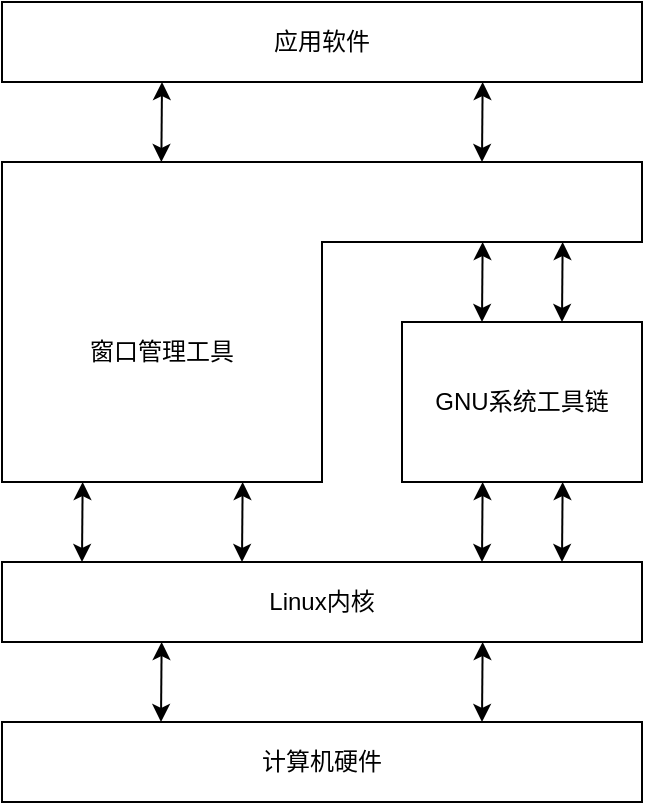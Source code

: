 <mxfile>
    <diagram id="hAubGff4W-hVUBN8K-An" name="第 1 页">
        <mxGraphModel dx="592" dy="531" grid="1" gridSize="10" guides="1" tooltips="1" connect="1" arrows="1" fold="1" page="1" pageScale="1" pageWidth="827" pageHeight="1169" math="0" shadow="0">
            <root>
                <mxCell id="0"/>
                <mxCell id="1" parent="0"/>
                <mxCell id="8" value="" style="shape=corner;whiteSpace=wrap;html=1;dx=160;dy=40;" parent="1" vertex="1">
                    <mxGeometry x="200" y="280" width="320" height="160" as="geometry"/>
                </mxCell>
                <mxCell id="9" value="应用软件" style="rounded=0;whiteSpace=wrap;html=1;" parent="1" vertex="1">
                    <mxGeometry x="200" y="200" width="320" height="40" as="geometry"/>
                </mxCell>
                <mxCell id="10" value="GNU系统工具链" style="rounded=0;whiteSpace=wrap;html=1;" parent="1" vertex="1">
                    <mxGeometry x="400" y="360" width="120" height="80" as="geometry"/>
                </mxCell>
                <mxCell id="11" value="Linux内核" style="rounded=0;whiteSpace=wrap;html=1;" parent="1" vertex="1">
                    <mxGeometry x="200" y="480" width="320" height="40" as="geometry"/>
                </mxCell>
                <mxCell id="12" value="计算机硬件" style="rounded=0;whiteSpace=wrap;html=1;" parent="1" vertex="1">
                    <mxGeometry x="200" y="560" width="320" height="40" as="geometry"/>
                </mxCell>
                <mxCell id="13" value="窗口管理工具" style="text;html=1;strokeColor=none;fillColor=none;align=center;verticalAlign=middle;whiteSpace=wrap;rounded=0;" parent="1" vertex="1">
                    <mxGeometry x="200" y="360" width="160" height="30" as="geometry"/>
                </mxCell>
                <mxCell id="18" value="" style="endArrow=classic;startArrow=classic;html=1;rounded=0;entryX=0.25;entryY=1;entryDx=0;entryDy=0;exitX=0.249;exitY=0;exitDx=0;exitDy=0;exitPerimeter=0;" parent="1" source="8" target="9" edge="1">
                    <mxGeometry width="50" height="50" relative="1" as="geometry">
                        <mxPoint x="70" y="320" as="sourcePoint"/>
                        <mxPoint x="120" y="270" as="targetPoint"/>
                    </mxGeometry>
                </mxCell>
                <mxCell id="20" value="" style="endArrow=classic;startArrow=classic;html=1;rounded=0;entryX=0.25;entryY=1;entryDx=0;entryDy=0;exitX=0.249;exitY=0;exitDx=0;exitDy=0;exitPerimeter=0;" parent="1" edge="1">
                    <mxGeometry width="50" height="50" relative="1" as="geometry">
                        <mxPoint x="440.0" y="280" as="sourcePoint"/>
                        <mxPoint x="440.32" y="240" as="targetPoint"/>
                    </mxGeometry>
                </mxCell>
                <mxCell id="21" value="" style="endArrow=classic;startArrow=classic;html=1;rounded=0;entryX=0.25;entryY=1;entryDx=0;entryDy=0;exitX=0.249;exitY=0;exitDx=0;exitDy=0;exitPerimeter=0;" parent="1" edge="1">
                    <mxGeometry width="50" height="50" relative="1" as="geometry">
                        <mxPoint x="440.0" y="360" as="sourcePoint"/>
                        <mxPoint x="440.32" y="320" as="targetPoint"/>
                    </mxGeometry>
                </mxCell>
                <mxCell id="22" value="" style="endArrow=classic;startArrow=classic;html=1;rounded=0;entryX=0.25;entryY=1;entryDx=0;entryDy=0;exitX=0.249;exitY=0;exitDx=0;exitDy=0;exitPerimeter=0;" parent="1" edge="1">
                    <mxGeometry width="50" height="50" relative="1" as="geometry">
                        <mxPoint x="480.0" y="360" as="sourcePoint"/>
                        <mxPoint x="480.32" y="320" as="targetPoint"/>
                    </mxGeometry>
                </mxCell>
                <mxCell id="23" value="" style="endArrow=classic;startArrow=classic;html=1;rounded=0;entryX=0.25;entryY=1;entryDx=0;entryDy=0;exitX=0.249;exitY=0;exitDx=0;exitDy=0;exitPerimeter=0;" parent="1" edge="1">
                    <mxGeometry width="50" height="50" relative="1" as="geometry">
                        <mxPoint x="440.0" y="480" as="sourcePoint"/>
                        <mxPoint x="440.32" y="440" as="targetPoint"/>
                    </mxGeometry>
                </mxCell>
                <mxCell id="24" value="" style="endArrow=classic;startArrow=classic;html=1;rounded=0;entryX=0.25;entryY=1;entryDx=0;entryDy=0;exitX=0.249;exitY=0;exitDx=0;exitDy=0;exitPerimeter=0;" parent="1" edge="1">
                    <mxGeometry width="50" height="50" relative="1" as="geometry">
                        <mxPoint x="320" y="480" as="sourcePoint"/>
                        <mxPoint x="320.32" y="440" as="targetPoint"/>
                    </mxGeometry>
                </mxCell>
                <mxCell id="25" value="" style="endArrow=classic;startArrow=classic;html=1;rounded=0;entryX=0.25;entryY=1;entryDx=0;entryDy=0;exitX=0.249;exitY=0;exitDx=0;exitDy=0;exitPerimeter=0;" parent="1" edge="1">
                    <mxGeometry width="50" height="50" relative="1" as="geometry">
                        <mxPoint x="480" y="480" as="sourcePoint"/>
                        <mxPoint x="480.32" y="440" as="targetPoint"/>
                    </mxGeometry>
                </mxCell>
                <mxCell id="26" value="" style="endArrow=classic;startArrow=classic;html=1;rounded=0;entryX=0.25;entryY=1;entryDx=0;entryDy=0;exitX=0.249;exitY=0;exitDx=0;exitDy=0;exitPerimeter=0;" parent="1" edge="1">
                    <mxGeometry width="50" height="50" relative="1" as="geometry">
                        <mxPoint x="240" y="480" as="sourcePoint"/>
                        <mxPoint x="240.32" y="440" as="targetPoint"/>
                    </mxGeometry>
                </mxCell>
                <mxCell id="27" value="" style="endArrow=classic;startArrow=classic;html=1;rounded=0;entryX=0.25;entryY=1;entryDx=0;entryDy=0;exitX=0.249;exitY=0;exitDx=0;exitDy=0;exitPerimeter=0;" parent="1" edge="1">
                    <mxGeometry width="50" height="50" relative="1" as="geometry">
                        <mxPoint x="440" y="560" as="sourcePoint"/>
                        <mxPoint x="440.32" y="520" as="targetPoint"/>
                    </mxGeometry>
                </mxCell>
                <mxCell id="28" value="" style="endArrow=classic;startArrow=classic;html=1;rounded=0;entryX=0.25;entryY=1;entryDx=0;entryDy=0;exitX=0.249;exitY=0;exitDx=0;exitDy=0;exitPerimeter=0;" parent="1" edge="1">
                    <mxGeometry width="50" height="50" relative="1" as="geometry">
                        <mxPoint x="279.5" y="560" as="sourcePoint"/>
                        <mxPoint x="279.82" y="520" as="targetPoint"/>
                    </mxGeometry>
                </mxCell>
            </root>
        </mxGraphModel>
    </diagram>
</mxfile>